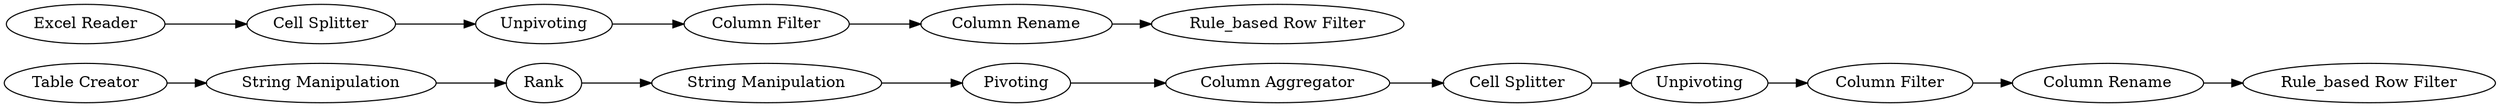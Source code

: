 digraph {
	4 -> 5
	3 -> 2
	13 -> 14
	6 -> 13
	10 -> 3
	21 -> 17
	14 -> 12
	18 -> 20
	15 -> 21
	17 -> 16
	1 -> 9
	9 -> 10
	5 -> 6
	16 -> 18
	2 -> 4
	5 [label="Cell Splitter"]
	16 [label="Column Filter"]
	13 [label="Column Filter"]
	20 [label="Rule_based Row Filter"]
	1 [label="Table Creator"]
	12 [label="Rule_based Row Filter"]
	9 [label="String Manipulation"]
	4 [label="Column Aggregator"]
	21 [label="Cell Splitter"]
	18 [label="Column Rename"]
	6 [label=Unpivoting]
	15 [label="Excel Reader"]
	14 [label="Column Rename"]
	17 [label=Unpivoting]
	3 [label="String Manipulation"]
	2 [label=Pivoting]
	10 [label=Rank]
	rankdir=LR
}
